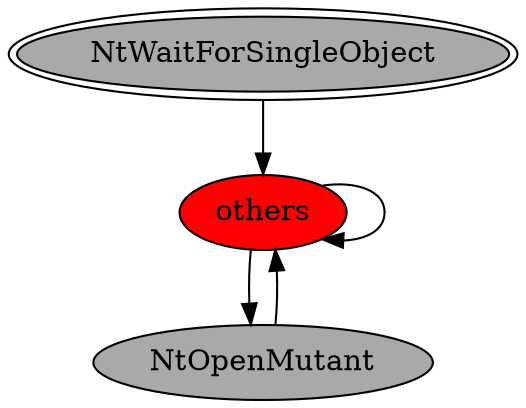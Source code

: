 digraph "./REPORTS/6821/API_PER_CATEGORY/OpenMutex.exe_3336_Synchronization_API_per_Category_Transition_Matrix" {
	NtWaitForSingleObject [label=NtWaitForSingleObject fillcolor=darkgray peripheries=2 style=filled]
	others [label=others fillcolor=red style=filled]
	NtWaitForSingleObject -> others [label=""]
	others -> others [label=""]
	NtOpenMutant [label=NtOpenMutant fillcolor=darkgray style=filled]
	others -> NtOpenMutant [label=""]
	NtOpenMutant -> others [label=""]
}
